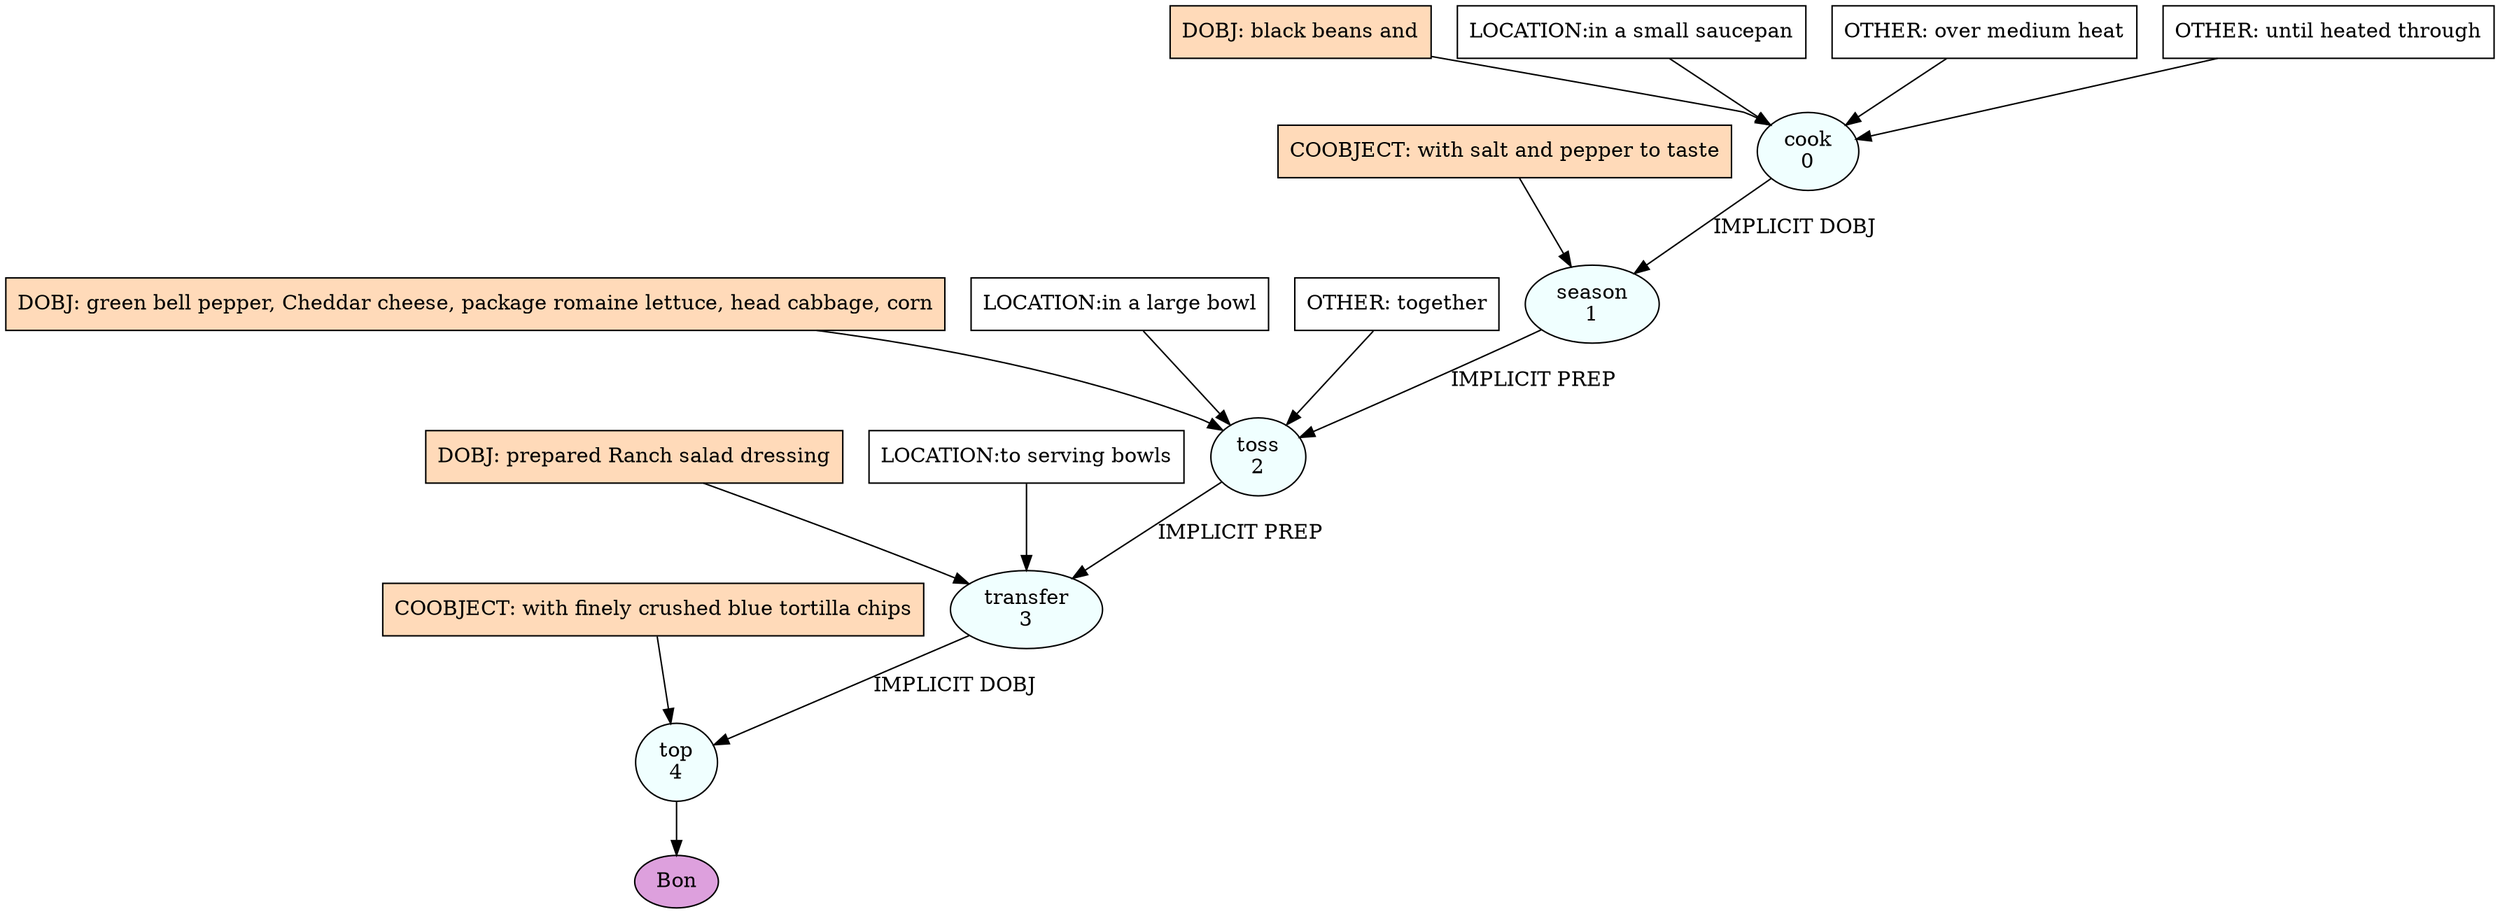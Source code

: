 digraph recipe {
E0[label="cook
0", shape=oval, style=filled, fillcolor=azure]
E1[label="season
1", shape=oval, style=filled, fillcolor=azure]
E2[label="toss
2", shape=oval, style=filled, fillcolor=azure]
E3[label="transfer
3", shape=oval, style=filled, fillcolor=azure]
E4[label="top
4", shape=oval, style=filled, fillcolor=azure]
D0[label="DOBJ: black beans and", shape=box, style=filled, fillcolor=peachpuff]
D0 -> E0
P0_0[label="LOCATION:in a small saucepan", shape=box, style=filled, fillcolor=white]
P0_0 -> E0
O0_0[label="OTHER: over medium heat", shape=box, style=filled, fillcolor=white]
O0_0 -> E0
O0_1[label="OTHER: until heated through", shape=box, style=filled, fillcolor=white]
O0_1 -> E0
E0 -> E1 [label="IMPLICIT DOBJ"]
P1_0_ing[label="COOBJECT: with salt and pepper to taste", shape=box, style=filled, fillcolor=peachpuff]
P1_0_ing -> E1
D2_ing[label="DOBJ: green bell pepper, Cheddar cheese, package romaine lettuce, head cabbage, corn", shape=box, style=filled, fillcolor=peachpuff]
D2_ing -> E2
E1 -> E2 [label="IMPLICIT PREP"]
P2_1_0[label="LOCATION:in a large bowl", shape=box, style=filled, fillcolor=white]
P2_1_0 -> E2
O2_0_0[label="OTHER: together", shape=box, style=filled, fillcolor=white]
O2_0_0 -> E2
D3_ing[label="DOBJ: prepared Ranch salad dressing", shape=box, style=filled, fillcolor=peachpuff]
D3_ing -> E3
E2 -> E3 [label="IMPLICIT PREP"]
P3_1_0[label="LOCATION:to serving bowls", shape=box, style=filled, fillcolor=white]
P3_1_0 -> E3
E3 -> E4 [label="IMPLICIT DOBJ"]
P4_0_ing[label="COOBJECT: with finely crushed blue tortilla chips", shape=box, style=filled, fillcolor=peachpuff]
P4_0_ing -> E4
EOR[label="Bon", shape=oval, style=filled, fillcolor=plum]
E4 -> EOR
}
